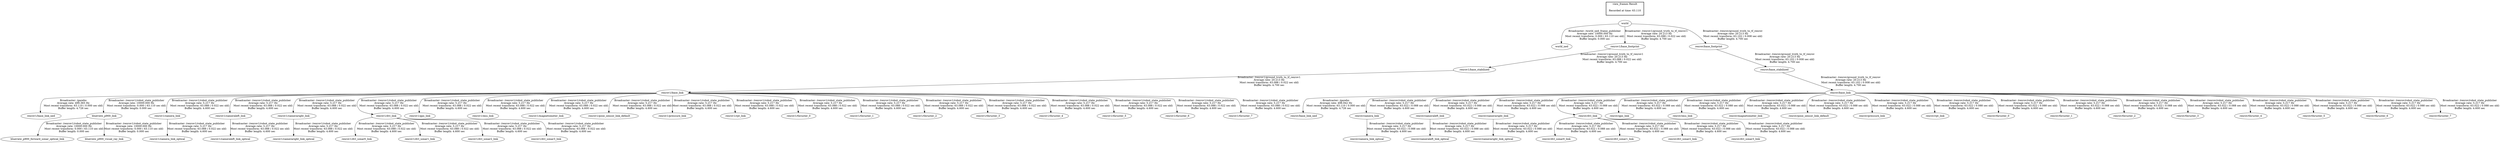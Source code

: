 digraph G {
"rexrov/base_link" -> "rexrov/base_link_ned"[label="Broadcaster: /gazebo\nAverage rate: 498.942 Hz\nMost recent transform: 63.110 ( 0.000 sec old)\nBuffer length: 4.726 sec\n"];
"rexrov/base_stabilized" -> "rexrov/base_link"[label="Broadcaster: /rexrov/ground_truth_to_tf_rexrov\nAverage rate: 20.213 Hz\nMost recent transform: 63.102 ( 0.008 sec old)\nBuffer length: 4.700 sec\n"];
"rexrov1/base_link" -> "rexrov1/base_link_ned"[label="Broadcaster: /gazebo\nAverage rate: 499.365 Hz\nMost recent transform: 63.110 ( 0.000 sec old)\nBuffer length: 4.726 sec\n"];
"rexrov1/base_stabilized" -> "rexrov1/base_link"[label="Broadcaster: /rexrov1/ground_truth_to_tf_rexrov1\nAverage rate: 20.213 Hz\nMost recent transform: 63.088 ( 0.022 sec old)\nBuffer length: 4.700 sec\n"];
"world" -> "world_ned"[label="Broadcaster: /world_ned_frame_publisher\nAverage rate: 10000.000 Hz\nMost recent transform: 0.000 ( 63.110 sec old)\nBuffer length: 0.000 sec\n"];
"rexrov1/base_link" -> "blueview_p900_link"[label="Broadcaster: /rexrov1/robot_state_publisher\nAverage rate: 10000.000 Hz\nMost recent transform: 0.000 ( 63.110 sec old)\nBuffer length: 0.000 sec\n"];
"blueview_p900_link" -> "blueview_p900_forward_sonar_optical_link"[label="Broadcaster: /rexrov1/robot_state_publisher\nAverage rate: 10000.000 Hz\nMost recent transform: 0.000 ( 63.110 sec old)\nBuffer length: 0.000 sec\n"];
"blueview_p900_link" -> "blueview_p900_visual_ray_link"[label="Broadcaster: /rexrov1/robot_state_publisher\nAverage rate: 10000.000 Hz\nMost recent transform: 0.000 ( 63.110 sec old)\nBuffer length: 0.000 sec\n"];
"world" -> "rexrov1/base_footprint"[label="Broadcaster: /rexrov1/ground_truth_to_tf_rexrov1\nAverage rate: 20.213 Hz\nMost recent transform: 63.088 ( 0.022 sec old)\nBuffer length: 4.700 sec\n"];
"rexrov1/base_footprint" -> "rexrov1/base_stabilized"[label="Broadcaster: /rexrov1/ground_truth_to_tf_rexrov1\nAverage rate: 20.213 Hz\nMost recent transform: 63.088 ( 0.022 sec old)\nBuffer length: 4.700 sec\n"];
"world" -> "rexrov/base_footprint"[label="Broadcaster: /rexrov/ground_truth_to_tf_rexrov\nAverage rate: 20.213 Hz\nMost recent transform: 63.102 ( 0.008 sec old)\nBuffer length: 4.700 sec\n"];
"rexrov/base_footprint" -> "rexrov/base_stabilized"[label="Broadcaster: /rexrov/ground_truth_to_tf_rexrov\nAverage rate: 20.213 Hz\nMost recent transform: 63.102 ( 0.008 sec old)\nBuffer length: 4.700 sec\n"];
"rexrov/base_link" -> "rexrov/camera_link"[label="Broadcaster: /rexrov/robot_state_publisher\nAverage rate: 5.217 Hz\nMost recent transform: 63.022 ( 0.088 sec old)\nBuffer length: 4.600 sec\n"];
"rexrov/camera_link" -> "rexrov/camera_link_optical"[label="Broadcaster: /rexrov/robot_state_publisher\nAverage rate: 5.217 Hz\nMost recent transform: 63.022 ( 0.088 sec old)\nBuffer length: 4.600 sec\n"];
"rexrov/base_link" -> "rexrov/cameraleft_link"[label="Broadcaster: /rexrov/robot_state_publisher\nAverage rate: 5.217 Hz\nMost recent transform: 63.022 ( 0.088 sec old)\nBuffer length: 4.600 sec\n"];
"rexrov/cameraleft_link" -> "rexrov/cameraleft_link_optical"[label="Broadcaster: /rexrov/robot_state_publisher\nAverage rate: 5.217 Hz\nMost recent transform: 63.022 ( 0.088 sec old)\nBuffer length: 4.600 sec\n"];
"rexrov/base_link" -> "rexrov/cameraright_link"[label="Broadcaster: /rexrov/robot_state_publisher\nAverage rate: 5.217 Hz\nMost recent transform: 63.022 ( 0.088 sec old)\nBuffer length: 4.600 sec\n"];
"rexrov/cameraright_link" -> "rexrov/cameraright_link_optical"[label="Broadcaster: /rexrov/robot_state_publisher\nAverage rate: 5.217 Hz\nMost recent transform: 63.022 ( 0.088 sec old)\nBuffer length: 4.600 sec\n"];
"rexrov/base_link" -> "rexrov/dvl_link"[label="Broadcaster: /rexrov/robot_state_publisher\nAverage rate: 5.217 Hz\nMost recent transform: 63.022 ( 0.088 sec old)\nBuffer length: 4.600 sec\n"];
"rexrov/dvl_link" -> "rexrov/dvl_sonar0_link"[label="Broadcaster: /rexrov/robot_state_publisher\nAverage rate: 5.217 Hz\nMost recent transform: 63.022 ( 0.088 sec old)\nBuffer length: 4.600 sec\n"];
"rexrov/dvl_link" -> "rexrov/dvl_sonar1_link"[label="Broadcaster: /rexrov/robot_state_publisher\nAverage rate: 5.217 Hz\nMost recent transform: 63.022 ( 0.088 sec old)\nBuffer length: 4.600 sec\n"];
"rexrov/dvl_link" -> "rexrov/dvl_sonar2_link"[label="Broadcaster: /rexrov/robot_state_publisher\nAverage rate: 5.217 Hz\nMost recent transform: 63.022 ( 0.088 sec old)\nBuffer length: 4.600 sec\n"];
"rexrov/dvl_link" -> "rexrov/dvl_sonar3_link"[label="Broadcaster: /rexrov/robot_state_publisher\nAverage rate: 5.217 Hz\nMost recent transform: 63.022 ( 0.088 sec old)\nBuffer length: 4.600 sec\n"];
"rexrov/base_link" -> "rexrov/gps_link"[label="Broadcaster: /rexrov/robot_state_publisher\nAverage rate: 5.217 Hz\nMost recent transform: 63.022 ( 0.088 sec old)\nBuffer length: 4.600 sec\n"];
"rexrov/base_link" -> "rexrov/imu_link"[label="Broadcaster: /rexrov/robot_state_publisher\nAverage rate: 5.217 Hz\nMost recent transform: 63.022 ( 0.088 sec old)\nBuffer length: 4.600 sec\n"];
"rexrov/base_link" -> "rexrov/magnetometer_link"[label="Broadcaster: /rexrov/robot_state_publisher\nAverage rate: 5.217 Hz\nMost recent transform: 63.022 ( 0.088 sec old)\nBuffer length: 4.600 sec\n"];
"rexrov/base_link" -> "rexrov/pose_sensor_link_default"[label="Broadcaster: /rexrov/robot_state_publisher\nAverage rate: 5.217 Hz\nMost recent transform: 63.022 ( 0.088 sec old)\nBuffer length: 4.600 sec\n"];
"rexrov/base_link" -> "rexrov/pressure_link"[label="Broadcaster: /rexrov/robot_state_publisher\nAverage rate: 5.217 Hz\nMost recent transform: 63.022 ( 0.088 sec old)\nBuffer length: 4.600 sec\n"];
"rexrov/base_link" -> "rexrov/rpt_link"[label="Broadcaster: /rexrov/robot_state_publisher\nAverage rate: 5.217 Hz\nMost recent transform: 63.022 ( 0.088 sec old)\nBuffer length: 4.600 sec\n"];
"rexrov/base_link" -> "rexrov/thruster_0"[label="Broadcaster: /rexrov/robot_state_publisher\nAverage rate: 5.217 Hz\nMost recent transform: 63.022 ( 0.088 sec old)\nBuffer length: 4.600 sec\n"];
"rexrov/base_link" -> "rexrov/thruster_1"[label="Broadcaster: /rexrov/robot_state_publisher\nAverage rate: 5.217 Hz\nMost recent transform: 63.022 ( 0.088 sec old)\nBuffer length: 4.600 sec\n"];
"rexrov/base_link" -> "rexrov/thruster_2"[label="Broadcaster: /rexrov/robot_state_publisher\nAverage rate: 5.217 Hz\nMost recent transform: 63.022 ( 0.088 sec old)\nBuffer length: 4.600 sec\n"];
"rexrov/base_link" -> "rexrov/thruster_3"[label="Broadcaster: /rexrov/robot_state_publisher\nAverage rate: 5.217 Hz\nMost recent transform: 63.022 ( 0.088 sec old)\nBuffer length: 4.600 sec\n"];
"rexrov/base_link" -> "rexrov/thruster_4"[label="Broadcaster: /rexrov/robot_state_publisher\nAverage rate: 5.217 Hz\nMost recent transform: 63.022 ( 0.088 sec old)\nBuffer length: 4.600 sec\n"];
"rexrov/base_link" -> "rexrov/thruster_5"[label="Broadcaster: /rexrov/robot_state_publisher\nAverage rate: 5.217 Hz\nMost recent transform: 63.022 ( 0.088 sec old)\nBuffer length: 4.600 sec\n"];
"rexrov/base_link" -> "rexrov/thruster_6"[label="Broadcaster: /rexrov/robot_state_publisher\nAverage rate: 5.217 Hz\nMost recent transform: 63.022 ( 0.088 sec old)\nBuffer length: 4.600 sec\n"];
"rexrov/base_link" -> "rexrov/thruster_7"[label="Broadcaster: /rexrov/robot_state_publisher\nAverage rate: 5.217 Hz\nMost recent transform: 63.022 ( 0.088 sec old)\nBuffer length: 4.600 sec\n"];
"rexrov1/base_link" -> "rexrov1/camera_link"[label="Broadcaster: /rexrov1/robot_state_publisher\nAverage rate: 5.217 Hz\nMost recent transform: 63.088 ( 0.022 sec old)\nBuffer length: 4.600 sec\n"];
"rexrov1/camera_link" -> "rexrov1/camera_link_optical"[label="Broadcaster: /rexrov1/robot_state_publisher\nAverage rate: 5.217 Hz\nMost recent transform: 63.088 ( 0.022 sec old)\nBuffer length: 4.600 sec\n"];
"rexrov1/base_link" -> "rexrov1/cameraleft_link"[label="Broadcaster: /rexrov1/robot_state_publisher\nAverage rate: 5.217 Hz\nMost recent transform: 63.088 ( 0.022 sec old)\nBuffer length: 4.600 sec\n"];
"rexrov1/cameraleft_link" -> "rexrov1/cameraleft_link_optical"[label="Broadcaster: /rexrov1/robot_state_publisher\nAverage rate: 5.217 Hz\nMost recent transform: 63.088 ( 0.022 sec old)\nBuffer length: 4.600 sec\n"];
"rexrov1/base_link" -> "rexrov1/cameraright_link"[label="Broadcaster: /rexrov1/robot_state_publisher\nAverage rate: 5.217 Hz\nMost recent transform: 63.088 ( 0.022 sec old)\nBuffer length: 4.600 sec\n"];
"rexrov1/cameraright_link" -> "rexrov1/cameraright_link_optical"[label="Broadcaster: /rexrov1/robot_state_publisher\nAverage rate: 5.217 Hz\nMost recent transform: 63.088 ( 0.022 sec old)\nBuffer length: 4.600 sec\n"];
"rexrov1/base_link" -> "rexrov1/dvl_link"[label="Broadcaster: /rexrov1/robot_state_publisher\nAverage rate: 5.217 Hz\nMost recent transform: 63.088 ( 0.022 sec old)\nBuffer length: 4.600 sec\n"];
"rexrov1/dvl_link" -> "rexrov1/dvl_sonar0_link"[label="Broadcaster: /rexrov1/robot_state_publisher\nAverage rate: 5.217 Hz\nMost recent transform: 63.088 ( 0.022 sec old)\nBuffer length: 4.600 sec\n"];
"rexrov1/dvl_link" -> "rexrov1/dvl_sonar1_link"[label="Broadcaster: /rexrov1/robot_state_publisher\nAverage rate: 5.217 Hz\nMost recent transform: 63.088 ( 0.022 sec old)\nBuffer length: 4.600 sec\n"];
"rexrov1/dvl_link" -> "rexrov1/dvl_sonar2_link"[label="Broadcaster: /rexrov1/robot_state_publisher\nAverage rate: 5.217 Hz\nMost recent transform: 63.088 ( 0.022 sec old)\nBuffer length: 4.600 sec\n"];
"rexrov1/dvl_link" -> "rexrov1/dvl_sonar3_link"[label="Broadcaster: /rexrov1/robot_state_publisher\nAverage rate: 5.217 Hz\nMost recent transform: 63.088 ( 0.022 sec old)\nBuffer length: 4.600 sec\n"];
"rexrov1/base_link" -> "rexrov1/gps_link"[label="Broadcaster: /rexrov1/robot_state_publisher\nAverage rate: 5.217 Hz\nMost recent transform: 63.088 ( 0.022 sec old)\nBuffer length: 4.600 sec\n"];
"rexrov1/base_link" -> "rexrov1/imu_link"[label="Broadcaster: /rexrov1/robot_state_publisher\nAverage rate: 5.217 Hz\nMost recent transform: 63.088 ( 0.022 sec old)\nBuffer length: 4.600 sec\n"];
"rexrov1/base_link" -> "rexrov1/magnetometer_link"[label="Broadcaster: /rexrov1/robot_state_publisher\nAverage rate: 5.217 Hz\nMost recent transform: 63.088 ( 0.022 sec old)\nBuffer length: 4.600 sec\n"];
"rexrov1/base_link" -> "rexrov1/pose_sensor_link_default"[label="Broadcaster: /rexrov1/robot_state_publisher\nAverage rate: 5.217 Hz\nMost recent transform: 63.088 ( 0.022 sec old)\nBuffer length: 4.600 sec\n"];
"rexrov1/base_link" -> "rexrov1/pressure_link"[label="Broadcaster: /rexrov1/robot_state_publisher\nAverage rate: 5.217 Hz\nMost recent transform: 63.088 ( 0.022 sec old)\nBuffer length: 4.600 sec\n"];
"rexrov1/base_link" -> "rexrov1/rpt_link"[label="Broadcaster: /rexrov1/robot_state_publisher\nAverage rate: 5.217 Hz\nMost recent transform: 63.088 ( 0.022 sec old)\nBuffer length: 4.600 sec\n"];
"rexrov1/base_link" -> "rexrov1/thruster_0"[label="Broadcaster: /rexrov1/robot_state_publisher\nAverage rate: 5.217 Hz\nMost recent transform: 63.088 ( 0.022 sec old)\nBuffer length: 4.600 sec\n"];
"rexrov1/base_link" -> "rexrov1/thruster_1"[label="Broadcaster: /rexrov1/robot_state_publisher\nAverage rate: 5.217 Hz\nMost recent transform: 63.088 ( 0.022 sec old)\nBuffer length: 4.600 sec\n"];
"rexrov1/base_link" -> "rexrov1/thruster_2"[label="Broadcaster: /rexrov1/robot_state_publisher\nAverage rate: 5.217 Hz\nMost recent transform: 63.088 ( 0.022 sec old)\nBuffer length: 4.600 sec\n"];
"rexrov1/base_link" -> "rexrov1/thruster_3"[label="Broadcaster: /rexrov1/robot_state_publisher\nAverage rate: 5.217 Hz\nMost recent transform: 63.088 ( 0.022 sec old)\nBuffer length: 4.600 sec\n"];
"rexrov1/base_link" -> "rexrov1/thruster_4"[label="Broadcaster: /rexrov1/robot_state_publisher\nAverage rate: 5.217 Hz\nMost recent transform: 63.088 ( 0.022 sec old)\nBuffer length: 4.600 sec\n"];
"rexrov1/base_link" -> "rexrov1/thruster_5"[label="Broadcaster: /rexrov1/robot_state_publisher\nAverage rate: 5.217 Hz\nMost recent transform: 63.088 ( 0.022 sec old)\nBuffer length: 4.600 sec\n"];
"rexrov1/base_link" -> "rexrov1/thruster_6"[label="Broadcaster: /rexrov1/robot_state_publisher\nAverage rate: 5.217 Hz\nMost recent transform: 63.088 ( 0.022 sec old)\nBuffer length: 4.600 sec\n"];
"rexrov1/base_link" -> "rexrov1/thruster_7"[label="Broadcaster: /rexrov1/robot_state_publisher\nAverage rate: 5.217 Hz\nMost recent transform: 63.088 ( 0.022 sec old)\nBuffer length: 4.600 sec\n"];
edge [style=invis];
 subgraph cluster_legend { style=bold; color=black; label ="view_frames Result";
"Recorded at time: 63.110"[ shape=plaintext ] ;
 }->"world";
}